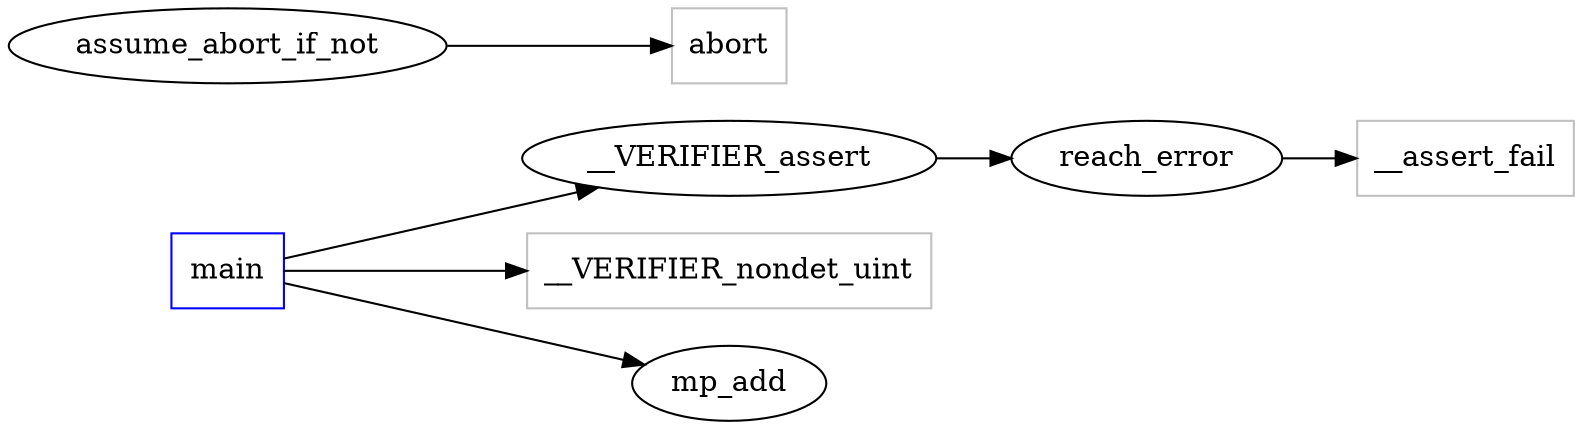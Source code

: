 digraph functioncalls {
rankdir=LR;

main [shape="box", color=blue];
reach_error [label="reach_error", ];
__VERIFIER_assert -> reach_error;
abort [label="abort", shape="box", color=grey];
assume_abort_if_not -> abort;
__VERIFIER_nondet_uint [label="__VERIFIER_nondet_uint", shape="box", color=grey];
main -> __VERIFIER_nondet_uint;
mp_add [label="mp_add", ];
main -> mp_add;
__VERIFIER_assert [label="__VERIFIER_assert", ];
main -> __VERIFIER_assert;
__assert_fail [label="__assert_fail", shape="box", color=grey];
reach_error -> __assert_fail;
}
